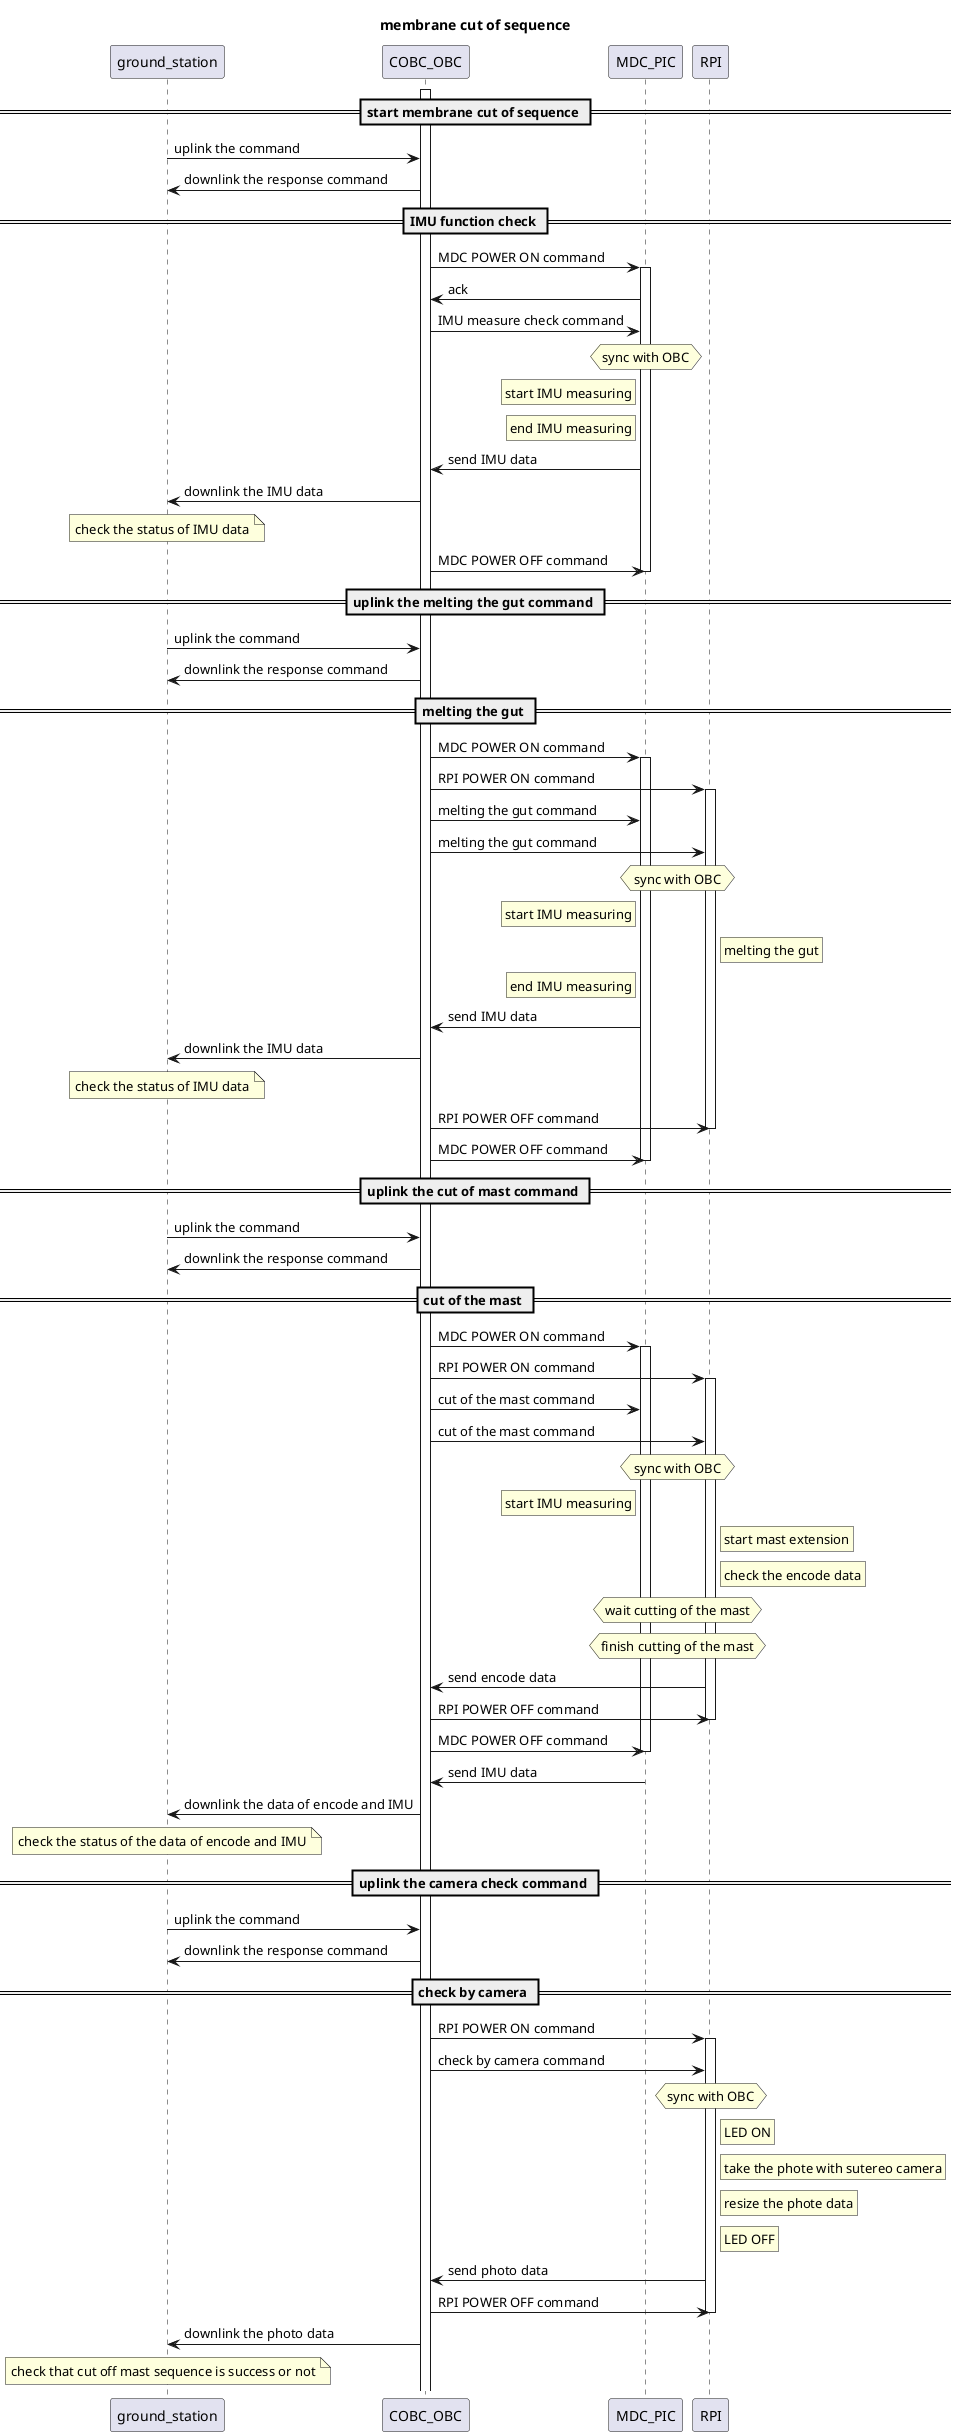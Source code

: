 smembrane_cut_of.pu

@startuml
title membrane cut of sequence

participant ground_station
participant COBC_OBC
participant MDC_PIC
participant RPI

activate COBC_OBC

== start membrane cut of sequence ==
ground_station -> COBC_OBC      : uplink the command
COBC_OBC -> ground_station      : downlink the response command

== IMU function check ==
COBC_OBC -> MDC_PIC             : MDC POWER ON command
activate MDC_PIC
MDC_PIC -> COBC_OBC             : ack
COBC_OBC -> MDC_PIC             : IMU measure check command
hnote over MDC_PIC              : sync with OBC
rnote left of MDC_PIC           : start IMU measuring
rnote left of MDC_PIC           : end IMU measuring
MDC_PIC -> COBC_OBC             : send IMU data
COBC_OBC -> ground_station      : downlink the IMU data
note over ground_station        : check the status of IMU data
COBC_OBC -> MDC_PIC             : MDC POWER OFF command
deactivate MDC_PIC

== uplink the melting the gut command ==
ground_station -> COBC_OBC      : uplink the command
COBC_OBC -> ground_station      : downlink the response command

== melting the gut ==
COBC_OBC -> MDC_PIC             : MDC POWER ON command
activate MDC_PIC
COBC_OBC -> RPI                 : RPI POWER ON command
activate RPI
COBC_OBC -> MDC_PIC             : melting the gut command
COBC_OBC -> RPI                 : melting the gut command
hnote over MDC_PIC, RPI         : sync with OBC
rnote left of MDC_PIC           : start IMU measuring
rnote right of RPI              : melting the gut
rnote left of MDC_PIC           : end IMU measuring
MDC_PIC -> COBC_OBC             : send IMU data
COBC_OBC -> ground_station      : downlink the IMU data
note over ground_station        : check the status of IMU data
COBC_OBC -> RPI                 : RPI POWER OFF command
deactivate RPI
COBC_OBC -> MDC_PIC             : MDC POWER OFF command
deactivate MDC_PIC

== uplink the cut of mast command ==
ground_station -> COBC_OBC      : uplink the command
COBC_OBC -> ground_station      : downlink the response command

== cut of the mast ==
COBC_OBC -> MDC_PIC             : MDC POWER ON command
activate MDC_PIC
COBC_OBC -> RPI                 : RPI POWER ON command
activate RPI
COBC_OBC -> MDC_PIC             : cut of the mast command
COBC_OBC -> RPI                 : cut of the mast command
hnote over MDC_PIC, RPI         : sync with OBC
rnote left of MDC_PIC           : start IMU measuring
rnote right of RPI              : start mast extension
rnote right of RPI              : check the encode data
hnote over MDC_PIC, RPI         : wait cutting of the mast
hnote over MDC_PIC, RPI         : finish cutting of the mast
RPI -> COBC_OBC                 : send encode data
COBC_OBC -> RPI                 : RPI POWER OFF command
deactivate RPI
COBC_OBC -> MDC_PIC             : MDC POWER OFF command
deactivate MDC_PIC
MDC_PIC -> COBC_OBC             : send IMU data
COBC_OBC -> ground_station      : downlink the data of encode and IMU
note over ground_station        : check the status of the data of encode and IMU

== uplink the camera check command ==
ground_station -> COBC_OBC      : uplink the command
COBC_OBC -> ground_station      : downlink the response command

== check by camera ==
COBC_OBC -> RPI                 : RPI POWER ON command
activate RPI
COBC_OBC -> RPI                 : check by camera command
hnote over RPI                  : sync with OBC
rnote right of RPI              : LED ON
rnote right of RPI              : take the phote with sutereo camera
rnote right of RPI              : resize the phote data
rnote right of RPI              : LED OFF
RPI -> COBC_OBC                 : send photo data
COBC_OBC -> RPI                 : RPI POWER OFF command
deactivate RPI
COBC_OBC -> ground_station      : downlink the photo data
note over ground_station        : check that cut off mast sequence is success or not


